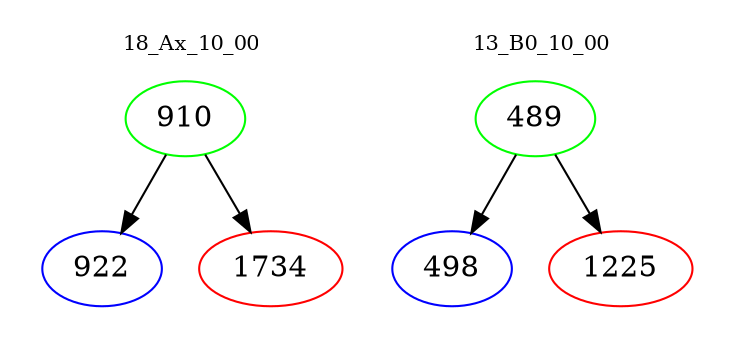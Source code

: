 digraph{
subgraph cluster_0 {
color = white
label = "18_Ax_10_00";
fontsize=10;
T0_910 [label="910", color="green"]
T0_910 -> T0_922 [color="black"]
T0_922 [label="922", color="blue"]
T0_910 -> T0_1734 [color="black"]
T0_1734 [label="1734", color="red"]
}
subgraph cluster_1 {
color = white
label = "13_B0_10_00";
fontsize=10;
T1_489 [label="489", color="green"]
T1_489 -> T1_498 [color="black"]
T1_498 [label="498", color="blue"]
T1_489 -> T1_1225 [color="black"]
T1_1225 [label="1225", color="red"]
}
}
